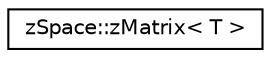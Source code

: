 digraph "Graphical Class Hierarchy"
{
 // LATEX_PDF_SIZE
  edge [fontname="Helvetica",fontsize="10",labelfontname="Helvetica",labelfontsize="10"];
  node [fontname="Helvetica",fontsize="10",shape=record];
  rankdir="LR";
  Node0 [label="zSpace::zMatrix\< T \>",height=0.2,width=0.4,color="black", fillcolor="white", style="filled",URL="$classz_space_1_1z_matrix.html",tooltip="A template matrix math class."];
}

